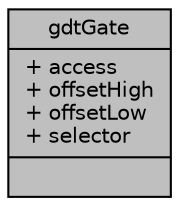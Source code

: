 digraph "gdtGate"
{
 // LATEX_PDF_SIZE
  edge [fontname="Helvetica",fontsize="10",labelfontname="Helvetica",labelfontsize="10"];
  node [fontname="Helvetica",fontsize="10",shape=record];
  Node1 [label="{gdtGate\n|+ access\l+ offsetHigh\l+ offsetLow\l+ selector\l|}",height=0.2,width=0.4,color="black", fillcolor="grey75", style="filled", fontcolor="black",tooltip=" "];
}
